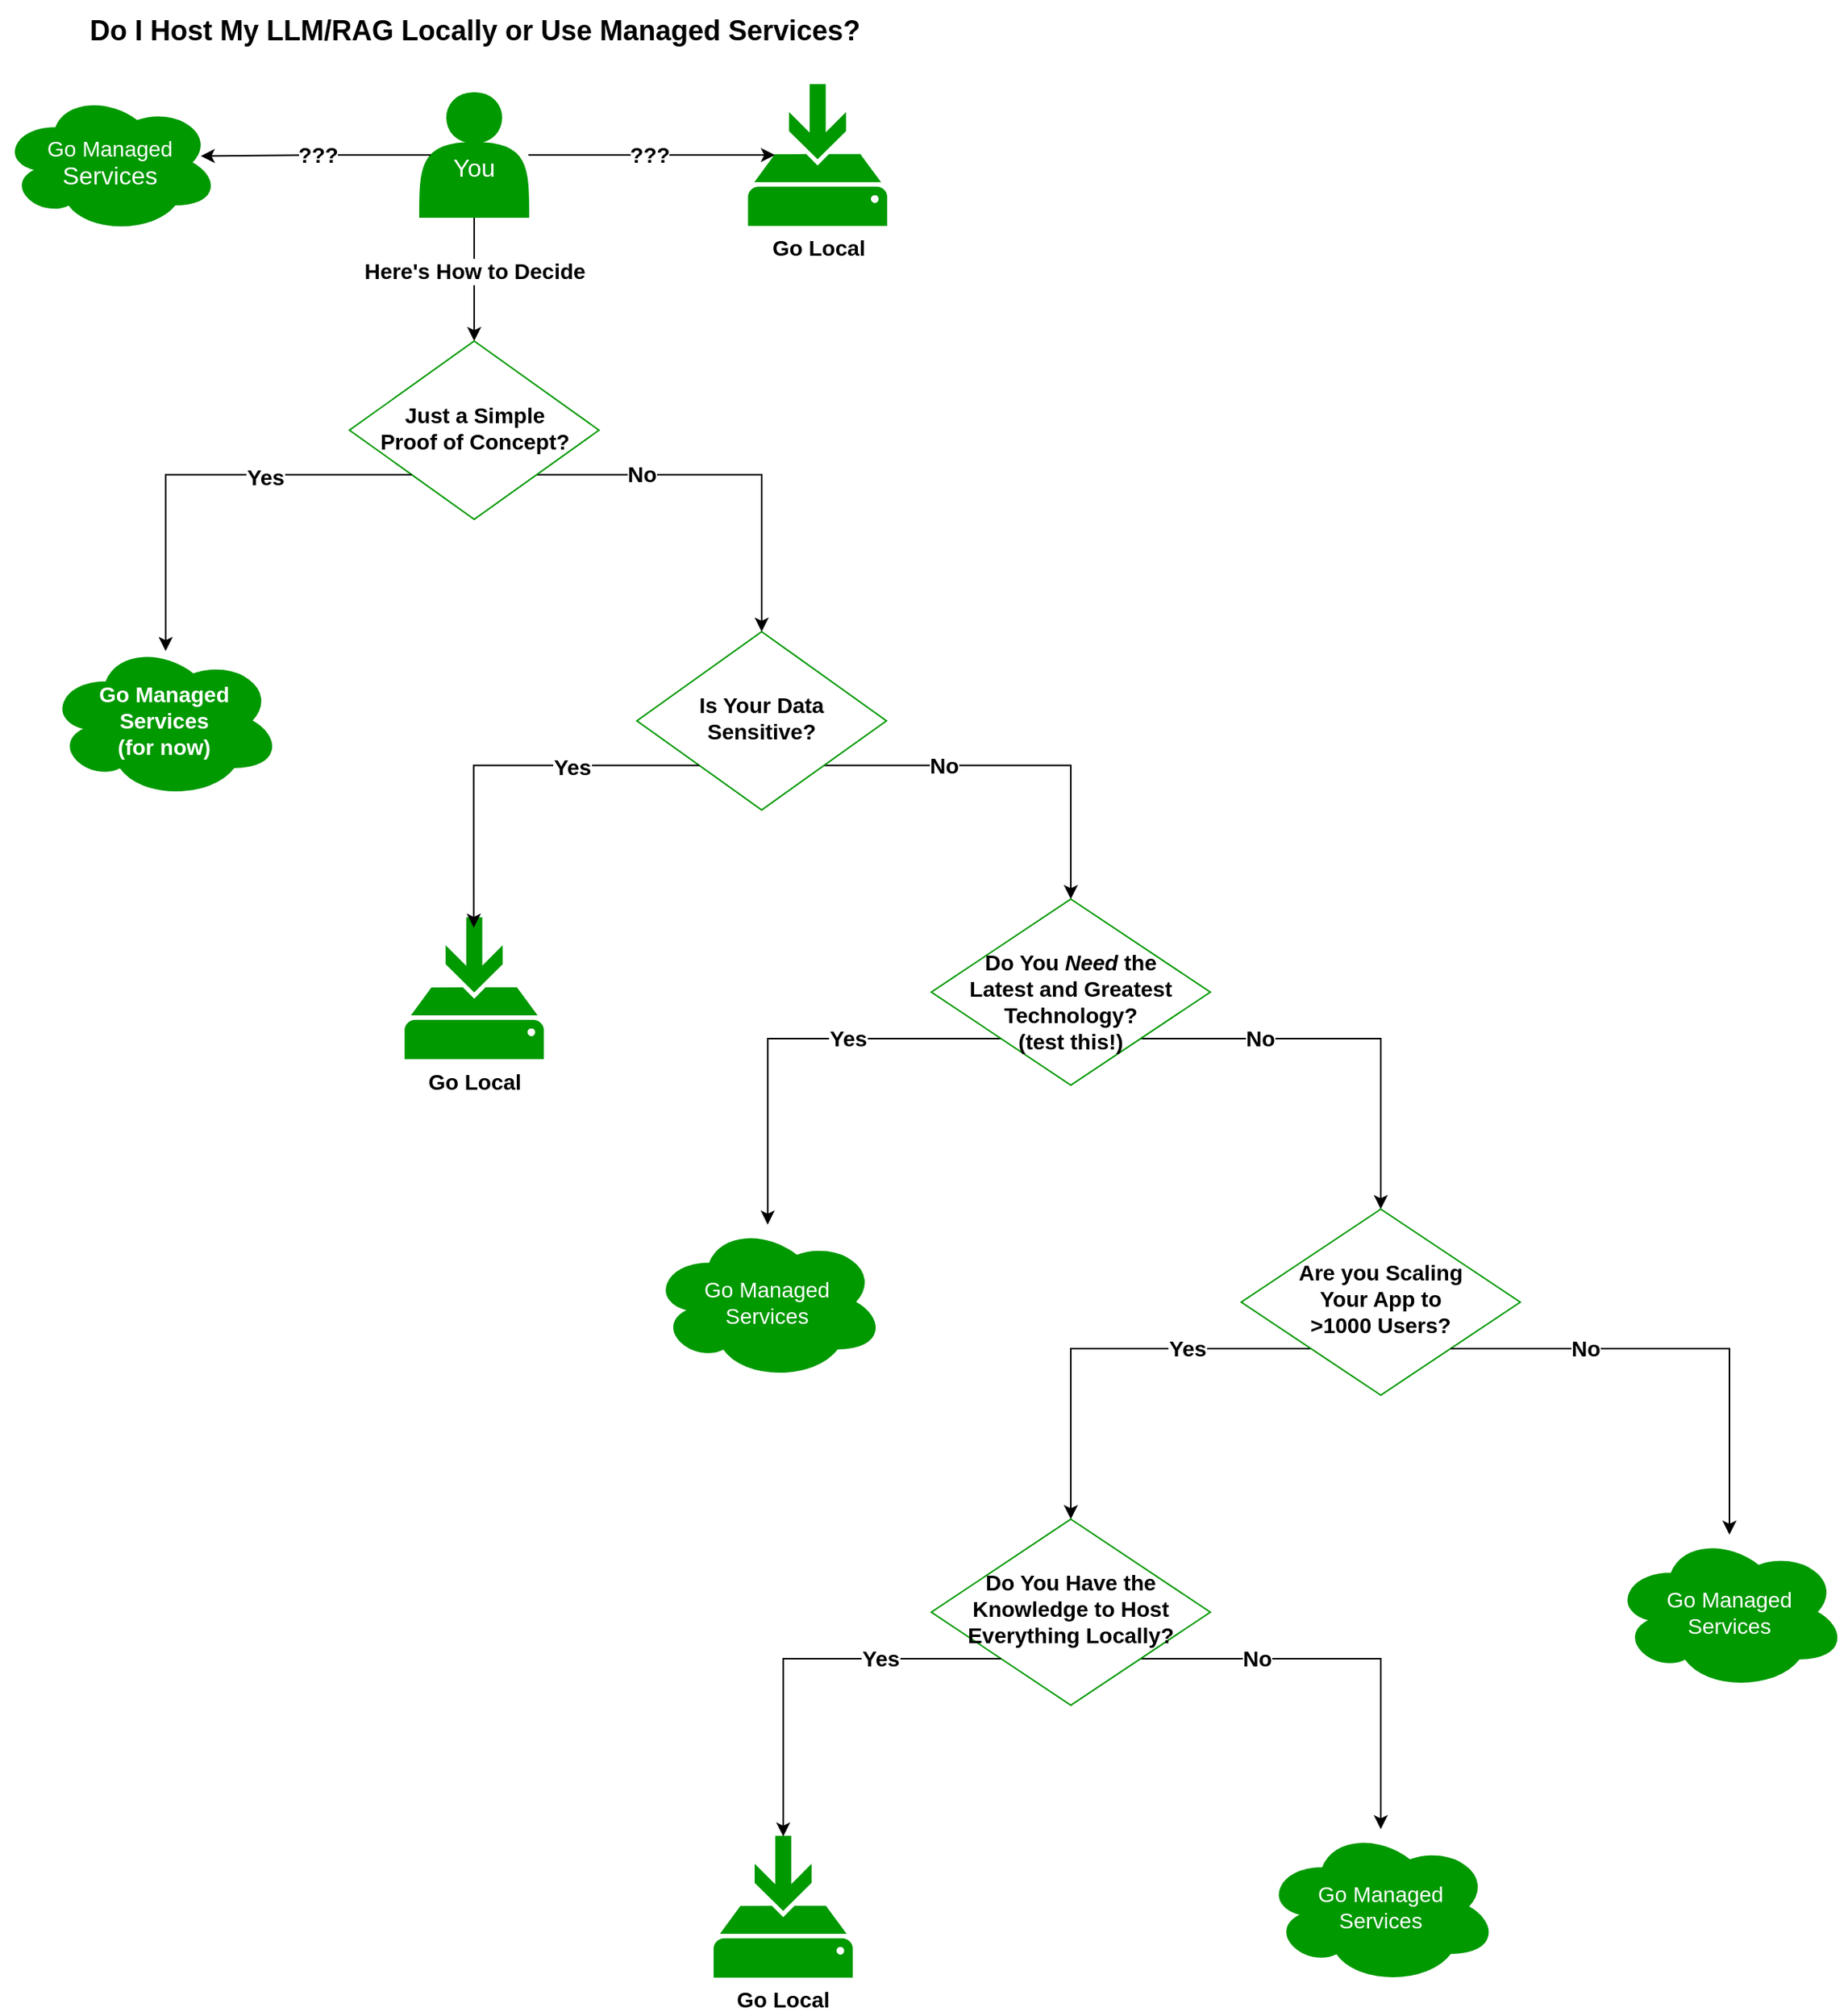 <mxfile version="24.7.12">
  <diagram name="Page-1" id="j7em5E5AQnHzwgAN5N8a">
    <mxGraphModel dx="1149" dy="1640" grid="1" gridSize="10" guides="1" tooltips="1" connect="1" arrows="1" fold="1" page="1" pageScale="1" pageWidth="850" pageHeight="1100" math="0" shadow="0">
      <root>
        <mxCell id="0" />
        <mxCell id="1" parent="0" />
        <mxCell id="alsJNDjCJkF8F_efSEFg-24" style="edgeStyle=orthogonalEdgeStyle;rounded=0;orthogonalLoop=1;jettySize=auto;html=1;exitX=1;exitY=1;exitDx=0;exitDy=0;entryX=0.5;entryY=0;entryDx=0;entryDy=0;" edge="1" parent="1" source="alsJNDjCJkF8F_efSEFg-3" target="alsJNDjCJkF8F_efSEFg-23">
          <mxGeometry relative="1" as="geometry" />
        </mxCell>
        <mxCell id="alsJNDjCJkF8F_efSEFg-25" value="&lt;font style=&quot;font-size: 14px;&quot;&gt;&lt;b&gt;No&lt;/b&gt;&lt;/font&gt;" style="edgeLabel;html=1;align=center;verticalAlign=middle;resizable=0;points=[];" vertex="1" connectable="0" parent="alsJNDjCJkF8F_efSEFg-24">
          <mxGeometry x="-0.369" relative="1" as="geometry">
            <mxPoint as="offset" />
          </mxGeometry>
        </mxCell>
        <mxCell id="alsJNDjCJkF8F_efSEFg-3" value="&lt;font style=&quot;font-size: 14px;&quot;&gt;&lt;b&gt;Is Your Data&lt;/b&gt;&lt;/font&gt;&lt;div&gt;&lt;font style=&quot;font-size: 14px;&quot;&gt;&lt;b&gt;Sensitive?&lt;/b&gt;&lt;/font&gt;&lt;/div&gt;" style="rhombus;whiteSpace=wrap;html=1;shadow=0;fontFamily=Helvetica;fontSize=12;align=center;strokeWidth=1;spacing=6;spacingTop=-4;strokeColor=#009900;fillColor=#FFFFFF;" vertex="1" parent="1">
          <mxGeometry x="600" y="-412.5" width="161" height="115" as="geometry" />
        </mxCell>
        <mxCell id="alsJNDjCJkF8F_efSEFg-5" style="edgeStyle=orthogonalEdgeStyle;rounded=0;orthogonalLoop=1;jettySize=auto;html=1;entryX=0.5;entryY=0;entryDx=0;entryDy=0;" edge="1" parent="1" source="alsJNDjCJkF8F_efSEFg-4" target="alsJNDjCJkF8F_efSEFg-12">
          <mxGeometry relative="1" as="geometry">
            <mxPoint x="310" y="-460" as="targetPoint" />
          </mxGeometry>
        </mxCell>
        <mxCell id="alsJNDjCJkF8F_efSEFg-40" value="&lt;font style=&quot;font-size: 14px;&quot;&gt;&lt;b&gt;Here&#39;s How to Decide&lt;/b&gt;&lt;/font&gt;" style="edgeLabel;html=1;align=center;verticalAlign=middle;resizable=0;points=[];" vertex="1" connectable="0" parent="alsJNDjCJkF8F_efSEFg-5">
          <mxGeometry x="-0.138" relative="1" as="geometry">
            <mxPoint as="offset" />
          </mxGeometry>
        </mxCell>
        <mxCell id="alsJNDjCJkF8F_efSEFg-4" value="&lt;div&gt;&lt;font style=&quot;font-size: 14px;&quot; color=&quot;#ffffff&quot;&gt;&lt;br&gt;&lt;/font&gt;&lt;/div&gt;&lt;div&gt;&lt;font size=&quot;3&quot; color=&quot;#ffffff&quot;&gt;You&lt;/font&gt;&lt;/div&gt;" style="shape=actor;whiteSpace=wrap;html=1;strokeColor=#009900;fillColor=#009900;" vertex="1" parent="1">
          <mxGeometry x="460" y="-760" width="70" height="80" as="geometry" />
        </mxCell>
        <mxCell id="alsJNDjCJkF8F_efSEFg-7" value="&lt;font style=&quot;font-size: 14px;&quot;&gt;&lt;b&gt;Go Local&lt;/b&gt;&lt;/font&gt;" style="sketch=0;aspect=fixed;pointerEvents=1;shadow=0;dashed=0;html=1;strokeColor=#009900;labelPosition=center;verticalLabelPosition=bottom;verticalAlign=top;align=center;fillColor=#009900;shape=mxgraph.mscae.enterprise.backup_local" vertex="1" parent="1">
          <mxGeometry x="672.2" y="-765.3" width="88.8" height="90.61" as="geometry" />
        </mxCell>
        <mxCell id="alsJNDjCJkF8F_efSEFg-9" value="&lt;font color=&quot;#ffffff&quot; style=&quot;font-size: 14px;&quot;&gt;Go Managed&lt;/font&gt;&lt;div&gt;&lt;font color=&quot;#ffffff&quot; size=&quot;3&quot;&gt;Services&lt;/font&gt;&lt;/div&gt;" style="ellipse;shape=cloud;whiteSpace=wrap;html=1;align=center;fillColor=#009900;strokeColor=#009900;" vertex="1" parent="1">
          <mxGeometry x="190" y="-760" width="140" height="90" as="geometry" />
        </mxCell>
        <mxCell id="alsJNDjCJkF8F_efSEFg-17" style="edgeStyle=orthogonalEdgeStyle;rounded=0;orthogonalLoop=1;jettySize=auto;html=1;entryX=0.5;entryY=0;entryDx=0;entryDy=0;exitX=1;exitY=1;exitDx=0;exitDy=0;" edge="1" parent="1" source="alsJNDjCJkF8F_efSEFg-12" target="alsJNDjCJkF8F_efSEFg-3">
          <mxGeometry relative="1" as="geometry" />
        </mxCell>
        <mxCell id="alsJNDjCJkF8F_efSEFg-19" value="&lt;font style=&quot;font-size: 14px;&quot;&gt;&lt;b&gt;No&lt;/b&gt;&lt;/font&gt;" style="edgeLabel;html=1;align=center;verticalAlign=middle;resizable=0;points=[];" vertex="1" connectable="0" parent="alsJNDjCJkF8F_efSEFg-17">
          <mxGeometry x="-0.458" y="1" relative="1" as="geometry">
            <mxPoint as="offset" />
          </mxGeometry>
        </mxCell>
        <mxCell id="alsJNDjCJkF8F_efSEFg-12" value="&lt;span style=&quot;font-size: 14px;&quot;&gt;&lt;b&gt;Just a Simple&lt;/b&gt;&lt;/span&gt;&lt;div&gt;&lt;span style=&quot;font-size: 14px; background-color: initial;&quot;&gt;&lt;b&gt;Proof of Concept?&lt;/b&gt;&lt;/span&gt;&lt;/div&gt;" style="rhombus;whiteSpace=wrap;html=1;shadow=0;fontFamily=Helvetica;fontSize=12;align=center;strokeWidth=1;spacing=6;spacingTop=-4;strokeColor=#009900;fillColor=#FFFFFF;" vertex="1" parent="1">
          <mxGeometry x="414.5" y="-600" width="161" height="115" as="geometry" />
        </mxCell>
        <mxCell id="alsJNDjCJkF8F_efSEFg-13" value="&lt;font color=&quot;#ffffff&quot; style=&quot;font-size: 14px;&quot;&gt;&lt;b&gt;Go Managed&lt;/b&gt;&lt;/font&gt;&lt;div&gt;&lt;font style=&quot;font-size: 14px;&quot; color=&quot;#ffffff&quot;&gt;&lt;b&gt;Services&lt;/b&gt;&lt;/font&gt;&lt;/div&gt;&lt;div&gt;&lt;font style=&quot;font-size: 14px;&quot; color=&quot;#ffffff&quot;&gt;&lt;b&gt;(for now)&lt;/b&gt;&lt;/font&gt;&lt;/div&gt;" style="ellipse;shape=cloud;whiteSpace=wrap;html=1;align=center;fillColor=#009900;strokeColor=#009900;" vertex="1" parent="1">
          <mxGeometry x="220" y="-405" width="150" height="100" as="geometry" />
        </mxCell>
        <mxCell id="alsJNDjCJkF8F_efSEFg-14" style="edgeStyle=orthogonalEdgeStyle;rounded=0;orthogonalLoop=1;jettySize=auto;html=1;exitX=0;exitY=1;exitDx=0;exitDy=0;entryX=0.506;entryY=0.05;entryDx=0;entryDy=0;entryPerimeter=0;" edge="1" parent="1" source="alsJNDjCJkF8F_efSEFg-12" target="alsJNDjCJkF8F_efSEFg-13">
          <mxGeometry relative="1" as="geometry" />
        </mxCell>
        <mxCell id="alsJNDjCJkF8F_efSEFg-16" value="&lt;font style=&quot;font-size: 14px;&quot;&gt;&lt;b&gt;Yes&lt;/b&gt;&lt;/font&gt;" style="edgeLabel;html=1;align=center;verticalAlign=middle;resizable=0;points=[];" vertex="1" connectable="0" parent="alsJNDjCJkF8F_efSEFg-14">
          <mxGeometry x="-0.178" relative="1" as="geometry">
            <mxPoint x="17" y="1" as="offset" />
          </mxGeometry>
        </mxCell>
        <mxCell id="alsJNDjCJkF8F_efSEFg-20" value="&lt;font style=&quot;font-size: 14px;&quot;&gt;&lt;b&gt;Go Local&lt;/b&gt;&lt;/font&gt;" style="sketch=0;aspect=fixed;pointerEvents=1;shadow=0;dashed=0;html=1;strokeColor=#009900;labelPosition=center;verticalLabelPosition=bottom;verticalAlign=top;align=center;fillColor=#009900;shape=mxgraph.mscae.enterprise.backup_local" vertex="1" parent="1">
          <mxGeometry x="450.6" y="-227.81" width="88.8" height="90.61" as="geometry" />
        </mxCell>
        <mxCell id="alsJNDjCJkF8F_efSEFg-21" style="edgeStyle=orthogonalEdgeStyle;rounded=0;orthogonalLoop=1;jettySize=auto;html=1;exitX=0;exitY=1;exitDx=0;exitDy=0;entryX=0.497;entryY=0.069;entryDx=0;entryDy=0;entryPerimeter=0;" edge="1" parent="1" source="alsJNDjCJkF8F_efSEFg-3" target="alsJNDjCJkF8F_efSEFg-20">
          <mxGeometry relative="1" as="geometry">
            <mxPoint x="523" y="-240" as="targetPoint" />
          </mxGeometry>
        </mxCell>
        <mxCell id="alsJNDjCJkF8F_efSEFg-22" value="&lt;font style=&quot;font-size: 14px;&quot;&gt;&lt;b&gt;Yes&lt;/b&gt;&lt;/font&gt;" style="edgeLabel;html=1;align=center;verticalAlign=middle;resizable=0;points=[];" vertex="1" connectable="0" parent="alsJNDjCJkF8F_efSEFg-21">
          <mxGeometry x="-0.34" y="1" relative="1" as="geometry">
            <mxPoint as="offset" />
          </mxGeometry>
        </mxCell>
        <mxCell id="alsJNDjCJkF8F_efSEFg-28" style="edgeStyle=orthogonalEdgeStyle;rounded=0;orthogonalLoop=1;jettySize=auto;html=1;exitX=0;exitY=1;exitDx=0;exitDy=0;" edge="1" parent="1" source="alsJNDjCJkF8F_efSEFg-23" target="alsJNDjCJkF8F_efSEFg-27">
          <mxGeometry relative="1" as="geometry" />
        </mxCell>
        <mxCell id="alsJNDjCJkF8F_efSEFg-29" value="&lt;font style=&quot;font-size: 14px;&quot;&gt;&lt;b&gt;Yes&lt;/b&gt;&lt;/font&gt;" style="edgeLabel;html=1;align=center;verticalAlign=middle;resizable=0;points=[];" vertex="1" connectable="0" parent="alsJNDjCJkF8F_efSEFg-28">
          <mxGeometry x="-0.267" relative="1" as="geometry">
            <mxPoint as="offset" />
          </mxGeometry>
        </mxCell>
        <mxCell id="alsJNDjCJkF8F_efSEFg-30" style="edgeStyle=orthogonalEdgeStyle;rounded=0;orthogonalLoop=1;jettySize=auto;html=1;exitX=1;exitY=1;exitDx=0;exitDy=0;entryX=0.5;entryY=0;entryDx=0;entryDy=0;fontStyle=1" edge="1" parent="1" source="alsJNDjCJkF8F_efSEFg-23" target="alsJNDjCJkF8F_efSEFg-26">
          <mxGeometry relative="1" as="geometry" />
        </mxCell>
        <mxCell id="alsJNDjCJkF8F_efSEFg-31" value="&lt;font style=&quot;font-size: 14px;&quot;&gt;&lt;b&gt;No&lt;/b&gt;&lt;/font&gt;" style="edgeLabel;html=1;align=center;verticalAlign=middle;resizable=0;points=[];" vertex="1" connectable="0" parent="alsJNDjCJkF8F_efSEFg-30">
          <mxGeometry x="-0.424" relative="1" as="geometry">
            <mxPoint as="offset" />
          </mxGeometry>
        </mxCell>
        <mxCell id="alsJNDjCJkF8F_efSEFg-23" value="&lt;div&gt;&lt;span style=&quot;font-size: 14px; background-color: initial;&quot;&gt;&lt;b&gt;&lt;br&gt;&lt;/b&gt;&lt;/span&gt;&lt;/div&gt;&lt;div&gt;&lt;b&gt;&lt;span style=&quot;font-size: 14px; background-color: initial;&quot;&gt;Do You &lt;i&gt;Need &lt;/i&gt;the&lt;/span&gt;&lt;br&gt;&lt;/b&gt;&lt;/div&gt;&lt;div&gt;&lt;span style=&quot;font-size: 14px;&quot;&gt;&lt;b&gt;Latest and Greatest&lt;/b&gt;&lt;/span&gt;&lt;/div&gt;&lt;div&gt;&lt;span style=&quot;font-size: 14px;&quot;&gt;&lt;b&gt;Technology?&lt;/b&gt;&lt;/span&gt;&lt;/div&gt;&lt;div&gt;&lt;span style=&quot;font-size: 14px;&quot;&gt;&lt;b&gt;(test this!)&lt;/b&gt;&lt;/span&gt;&lt;/div&gt;" style="rhombus;whiteSpace=wrap;html=1;shadow=0;fontFamily=Helvetica;fontSize=12;align=center;strokeWidth=1;spacing=6;spacingTop=-4;strokeColor=#009900;fillColor=#FFFFFF;" vertex="1" parent="1">
          <mxGeometry x="790" y="-240" width="180" height="120" as="geometry" />
        </mxCell>
        <mxCell id="alsJNDjCJkF8F_efSEFg-42" style="edgeStyle=orthogonalEdgeStyle;rounded=0;orthogonalLoop=1;jettySize=auto;html=1;exitX=0;exitY=1;exitDx=0;exitDy=0;entryX=0.5;entryY=0;entryDx=0;entryDy=0;" edge="1" parent="1" source="alsJNDjCJkF8F_efSEFg-26" target="alsJNDjCJkF8F_efSEFg-41">
          <mxGeometry relative="1" as="geometry">
            <Array as="points">
              <mxPoint x="880" y="50" />
            </Array>
          </mxGeometry>
        </mxCell>
        <mxCell id="alsJNDjCJkF8F_efSEFg-43" value="&lt;font style=&quot;font-size: 14px;&quot;&gt;&lt;b&gt;Yes&lt;/b&gt;&lt;/font&gt;" style="edgeLabel;html=1;align=center;verticalAlign=middle;resizable=0;points=[];" vertex="1" connectable="0" parent="alsJNDjCJkF8F_efSEFg-42">
          <mxGeometry x="-0.397" relative="1" as="geometry">
            <mxPoint as="offset" />
          </mxGeometry>
        </mxCell>
        <mxCell id="alsJNDjCJkF8F_efSEFg-26" value="&lt;span style=&quot;font-size: 14px;&quot;&gt;&lt;b&gt;Are you Scaling&lt;/b&gt;&lt;/span&gt;&lt;div&gt;&lt;span style=&quot;font-size: 14px;&quot;&gt;&lt;b&gt;Your App to&lt;/b&gt;&lt;/span&gt;&lt;/div&gt;&lt;div&gt;&lt;span style=&quot;font-size: 14px;&quot;&gt;&lt;b&gt;&amp;gt;1000 Users?&lt;/b&gt;&lt;/span&gt;&lt;/div&gt;" style="rhombus;whiteSpace=wrap;html=1;shadow=0;fontFamily=Helvetica;fontSize=12;align=center;strokeWidth=1;spacing=6;spacingTop=-4;strokeColor=#009900;fillColor=#FFFFFF;" vertex="1" parent="1">
          <mxGeometry x="990" y="-40" width="180" height="120" as="geometry" />
        </mxCell>
        <mxCell id="alsJNDjCJkF8F_efSEFg-27" value="&lt;font color=&quot;#ffffff&quot; style=&quot;font-size: 14px;&quot;&gt;Go Managed&lt;/font&gt;&lt;div&gt;&lt;font style=&quot;font-size: 14px;&quot; color=&quot;#ffffff&quot;&gt;Services&lt;/font&gt;&lt;/div&gt;" style="ellipse;shape=cloud;whiteSpace=wrap;html=1;align=center;fillColor=#009900;strokeColor=#009900;" vertex="1" parent="1">
          <mxGeometry x="609.4" y="-30" width="150" height="100" as="geometry" />
        </mxCell>
        <mxCell id="alsJNDjCJkF8F_efSEFg-32" value="&lt;font color=&quot;#ffffff&quot; style=&quot;font-size: 14px;&quot;&gt;Go Managed&lt;/font&gt;&lt;div&gt;&lt;font style=&quot;font-size: 14px;&quot; color=&quot;#ffffff&quot;&gt;Services&lt;/font&gt;&lt;/div&gt;" style="ellipse;shape=cloud;whiteSpace=wrap;html=1;align=center;fillColor=#009900;strokeColor=#009900;" vertex="1" parent="1">
          <mxGeometry x="1230" y="170" width="150" height="100" as="geometry" />
        </mxCell>
        <mxCell id="alsJNDjCJkF8F_efSEFg-33" style="edgeStyle=orthogonalEdgeStyle;rounded=0;orthogonalLoop=1;jettySize=auto;html=1;exitX=1;exitY=1;exitDx=0;exitDy=0;" edge="1" parent="1" source="alsJNDjCJkF8F_efSEFg-26" target="alsJNDjCJkF8F_efSEFg-32">
          <mxGeometry relative="1" as="geometry">
            <mxPoint x="1270" y="120" as="targetPoint" />
          </mxGeometry>
        </mxCell>
        <mxCell id="alsJNDjCJkF8F_efSEFg-34" value="&lt;font style=&quot;font-size: 14px;&quot;&gt;&lt;b&gt;No&lt;/b&gt;&lt;/font&gt;" style="edgeLabel;html=1;align=center;verticalAlign=middle;resizable=0;points=[];" vertex="1" connectable="0" parent="alsJNDjCJkF8F_efSEFg-33">
          <mxGeometry x="-0.425" relative="1" as="geometry">
            <mxPoint as="offset" />
          </mxGeometry>
        </mxCell>
        <mxCell id="alsJNDjCJkF8F_efSEFg-36" style="edgeStyle=orthogonalEdgeStyle;rounded=0;orthogonalLoop=1;jettySize=auto;html=1;exitX=0.1;exitY=0.5;exitDx=0;exitDy=0;exitPerimeter=0;entryX=0.918;entryY=0.452;entryDx=0;entryDy=0;entryPerimeter=0;" edge="1" parent="1" source="alsJNDjCJkF8F_efSEFg-4" target="alsJNDjCJkF8F_efSEFg-9">
          <mxGeometry relative="1" as="geometry" />
        </mxCell>
        <mxCell id="alsJNDjCJkF8F_efSEFg-38" value="&lt;font style=&quot;font-size: 14px;&quot;&gt;&lt;b&gt;???&lt;/b&gt;&lt;/font&gt;" style="edgeLabel;html=1;align=center;verticalAlign=middle;resizable=0;points=[];" vertex="1" connectable="0" parent="alsJNDjCJkF8F_efSEFg-36">
          <mxGeometry x="-0.035" y="-1" relative="1" as="geometry">
            <mxPoint as="offset" />
          </mxGeometry>
        </mxCell>
        <mxCell id="alsJNDjCJkF8F_efSEFg-37" style="edgeStyle=orthogonalEdgeStyle;rounded=0;orthogonalLoop=1;jettySize=auto;html=1;entryX=0.19;entryY=0.5;entryDx=0;entryDy=0;entryPerimeter=0;" edge="1" parent="1" source="alsJNDjCJkF8F_efSEFg-4" target="alsJNDjCJkF8F_efSEFg-7">
          <mxGeometry relative="1" as="geometry" />
        </mxCell>
        <mxCell id="alsJNDjCJkF8F_efSEFg-39" value="&lt;font style=&quot;font-size: 14px;&quot;&gt;&lt;b&gt;???&lt;/b&gt;&lt;/font&gt;" style="edgeLabel;html=1;align=center;verticalAlign=middle;resizable=0;points=[];" vertex="1" connectable="0" parent="alsJNDjCJkF8F_efSEFg-37">
          <mxGeometry x="-0.025" relative="1" as="geometry">
            <mxPoint as="offset" />
          </mxGeometry>
        </mxCell>
        <mxCell id="alsJNDjCJkF8F_efSEFg-45" style="edgeStyle=orthogonalEdgeStyle;rounded=0;orthogonalLoop=1;jettySize=auto;html=1;exitX=1;exitY=1;exitDx=0;exitDy=0;" edge="1" parent="1" source="alsJNDjCJkF8F_efSEFg-41" target="alsJNDjCJkF8F_efSEFg-44">
          <mxGeometry relative="1" as="geometry" />
        </mxCell>
        <mxCell id="alsJNDjCJkF8F_efSEFg-46" value="&lt;font style=&quot;font-size: 14px;&quot;&gt;&lt;b&gt;No&lt;/b&gt;&lt;/font&gt;" style="edgeLabel;html=1;align=center;verticalAlign=middle;resizable=0;points=[];" vertex="1" connectable="0" parent="alsJNDjCJkF8F_efSEFg-45">
          <mxGeometry x="-0.439" relative="1" as="geometry">
            <mxPoint as="offset" />
          </mxGeometry>
        </mxCell>
        <mxCell id="alsJNDjCJkF8F_efSEFg-41" value="&lt;span style=&quot;font-size: 14px;&quot;&gt;&lt;b&gt;Do You Have the&lt;/b&gt;&lt;/span&gt;&lt;div&gt;&lt;span style=&quot;font-size: 14px;&quot;&gt;&lt;b&gt;Knowledge to Host&lt;/b&gt;&lt;/span&gt;&lt;/div&gt;&lt;div&gt;&lt;span style=&quot;font-size: 14px;&quot;&gt;&lt;b&gt;Everything Locally?&lt;/b&gt;&lt;/span&gt;&lt;/div&gt;" style="rhombus;whiteSpace=wrap;html=1;shadow=0;fontFamily=Helvetica;fontSize=12;align=center;strokeWidth=1;spacing=6;spacingTop=-4;strokeColor=#009900;fillColor=#FFFFFF;" vertex="1" parent="1">
          <mxGeometry x="790" y="160" width="180" height="120" as="geometry" />
        </mxCell>
        <mxCell id="alsJNDjCJkF8F_efSEFg-44" value="&lt;font color=&quot;#ffffff&quot; style=&quot;font-size: 14px;&quot;&gt;Go Managed&lt;/font&gt;&lt;div&gt;&lt;font style=&quot;font-size: 14px;&quot; color=&quot;#ffffff&quot;&gt;Services&lt;/font&gt;&lt;/div&gt;" style="ellipse;shape=cloud;whiteSpace=wrap;html=1;align=center;fillColor=#009900;strokeColor=#009900;" vertex="1" parent="1">
          <mxGeometry x="1005" y="360" width="150" height="100" as="geometry" />
        </mxCell>
        <mxCell id="alsJNDjCJkF8F_efSEFg-47" value="&lt;font style=&quot;font-size: 14px;&quot;&gt;&lt;b&gt;Go Local&lt;/b&gt;&lt;/font&gt;" style="sketch=0;aspect=fixed;pointerEvents=1;shadow=0;dashed=0;html=1;strokeColor=#009900;labelPosition=center;verticalLabelPosition=bottom;verticalAlign=top;align=center;fillColor=#009900;shape=mxgraph.mscae.enterprise.backup_local" vertex="1" parent="1">
          <mxGeometry x="650" y="364.7" width="88.8" height="90.61" as="geometry" />
        </mxCell>
        <mxCell id="alsJNDjCJkF8F_efSEFg-48" style="edgeStyle=orthogonalEdgeStyle;rounded=0;orthogonalLoop=1;jettySize=auto;html=1;exitX=0;exitY=1;exitDx=0;exitDy=0;entryX=0.5;entryY=0;entryDx=0;entryDy=0;entryPerimeter=0;" edge="1" parent="1" source="alsJNDjCJkF8F_efSEFg-41" target="alsJNDjCJkF8F_efSEFg-47">
          <mxGeometry relative="1" as="geometry" />
        </mxCell>
        <mxCell id="alsJNDjCJkF8F_efSEFg-49" value="&lt;font style=&quot;font-size: 14px;&quot;&gt;&lt;b&gt;Yes&lt;/b&gt;&lt;/font&gt;" style="edgeLabel;html=1;align=center;verticalAlign=middle;resizable=0;points=[];" vertex="1" connectable="0" parent="alsJNDjCJkF8F_efSEFg-48">
          <mxGeometry x="-0.385" relative="1" as="geometry">
            <mxPoint as="offset" />
          </mxGeometry>
        </mxCell>
        <mxCell id="alsJNDjCJkF8F_efSEFg-50" value="&lt;font style=&quot;font-size: 18px;&quot;&gt;&lt;b&gt;Do I Host My LLM/RAG Locally or Use Managed Services?&lt;/b&gt;&lt;/font&gt;" style="text;html=1;align=center;verticalAlign=middle;resizable=0;points=[];autosize=1;strokeColor=none;fillColor=none;" vertex="1" parent="1">
          <mxGeometry x="235" y="-820" width="520" height="40" as="geometry" />
        </mxCell>
      </root>
    </mxGraphModel>
  </diagram>
</mxfile>
